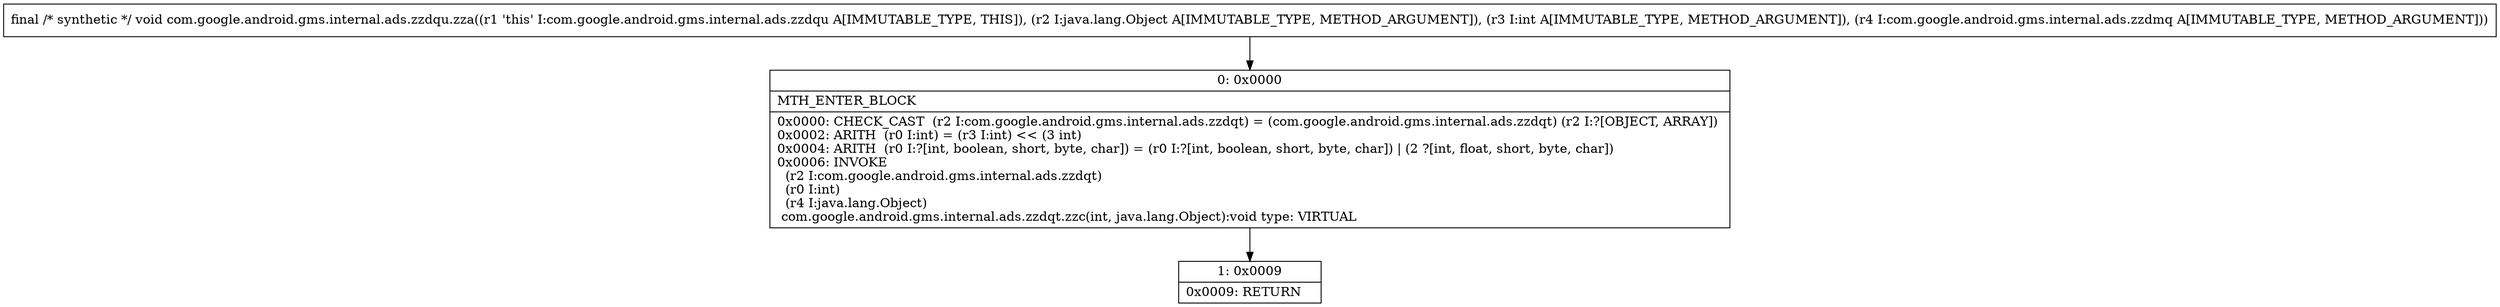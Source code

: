 digraph "CFG forcom.google.android.gms.internal.ads.zzdqu.zza(Ljava\/lang\/Object;ILcom\/google\/android\/gms\/internal\/ads\/zzdmq;)V" {
Node_0 [shape=record,label="{0\:\ 0x0000|MTH_ENTER_BLOCK\l|0x0000: CHECK_CAST  (r2 I:com.google.android.gms.internal.ads.zzdqt) = (com.google.android.gms.internal.ads.zzdqt) (r2 I:?[OBJECT, ARRAY]) \l0x0002: ARITH  (r0 I:int) = (r3 I:int) \<\< (3 int) \l0x0004: ARITH  (r0 I:?[int, boolean, short, byte, char]) = (r0 I:?[int, boolean, short, byte, char]) \| (2 ?[int, float, short, byte, char]) \l0x0006: INVOKE  \l  (r2 I:com.google.android.gms.internal.ads.zzdqt)\l  (r0 I:int)\l  (r4 I:java.lang.Object)\l com.google.android.gms.internal.ads.zzdqt.zzc(int, java.lang.Object):void type: VIRTUAL \l}"];
Node_1 [shape=record,label="{1\:\ 0x0009|0x0009: RETURN   \l}"];
MethodNode[shape=record,label="{final \/* synthetic *\/ void com.google.android.gms.internal.ads.zzdqu.zza((r1 'this' I:com.google.android.gms.internal.ads.zzdqu A[IMMUTABLE_TYPE, THIS]), (r2 I:java.lang.Object A[IMMUTABLE_TYPE, METHOD_ARGUMENT]), (r3 I:int A[IMMUTABLE_TYPE, METHOD_ARGUMENT]), (r4 I:com.google.android.gms.internal.ads.zzdmq A[IMMUTABLE_TYPE, METHOD_ARGUMENT])) }"];
MethodNode -> Node_0;
Node_0 -> Node_1;
}

